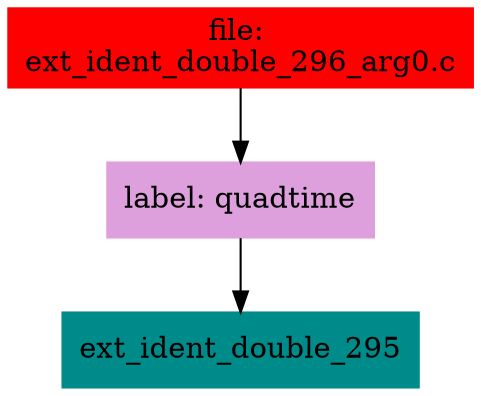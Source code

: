 digraph G {
node [shape=box]

0 [label="file: 
ext_ident_double_296_arg0.c",color=red, style=filled]
1 [label="label: quadtime",color=plum, style=filled]
0 -> 1
2 [label="ext_ident_double_295",color=cyan4, style=filled]
1 -> 2


}

